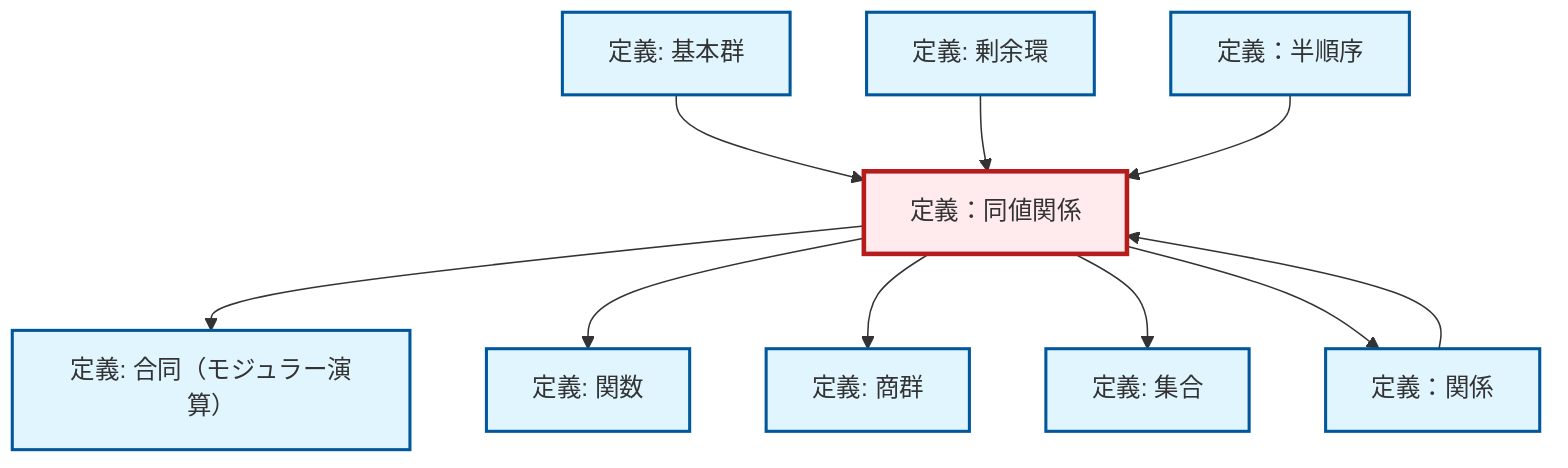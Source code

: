 graph TD
    classDef definition fill:#e1f5fe,stroke:#01579b,stroke-width:2px
    classDef theorem fill:#f3e5f5,stroke:#4a148c,stroke-width:2px
    classDef axiom fill:#fff3e0,stroke:#e65100,stroke-width:2px
    classDef example fill:#e8f5e9,stroke:#1b5e20,stroke-width:2px
    classDef current fill:#ffebee,stroke:#b71c1c,stroke-width:3px
    def-fundamental-group["定義: 基本群"]:::definition
    def-function["定義: 関数"]:::definition
    def-quotient-ring["定義: 剰余環"]:::definition
    def-equivalence-relation["定義：同値関係"]:::definition
    def-partial-order["定義：半順序"]:::definition
    def-quotient-group["定義: 商群"]:::definition
    def-congruence["定義: 合同（モジュラー演算）"]:::definition
    def-relation["定義：関係"]:::definition
    def-set["定義: 集合"]:::definition
    def-equivalence-relation --> def-congruence
    def-relation --> def-equivalence-relation
    def-equivalence-relation --> def-function
    def-fundamental-group --> def-equivalence-relation
    def-equivalence-relation --> def-quotient-group
    def-quotient-ring --> def-equivalence-relation
    def-equivalence-relation --> def-set
    def-equivalence-relation --> def-relation
    def-partial-order --> def-equivalence-relation
    class def-equivalence-relation current